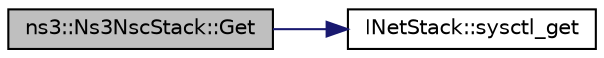 digraph "ns3::Ns3NscStack::Get"
{
 // LATEX_PDF_SIZE
  edge [fontname="Helvetica",fontsize="10",labelfontname="Helvetica",labelfontsize="10"];
  node [fontname="Helvetica",fontsize="10",shape=record];
  rankdir="LR";
  Node1 [label="ns3::Ns3NscStack::Get",height=0.2,width=0.4,color="black", fillcolor="grey75", style="filled", fontcolor="black",tooltip="Get an attribute."];
  Node1 -> Node2 [color="midnightblue",fontsize="10",style="solid",fontname="Helvetica"];
  Node2 [label="INetStack::sysctl_get",height=0.2,width=0.4,color="black", fillcolor="white", style="filled",URL="$struct_i_net_stack.html#a396b535a199299a904f52e00d0dbf590",tooltip="Get system parameters using sysctl."];
}
